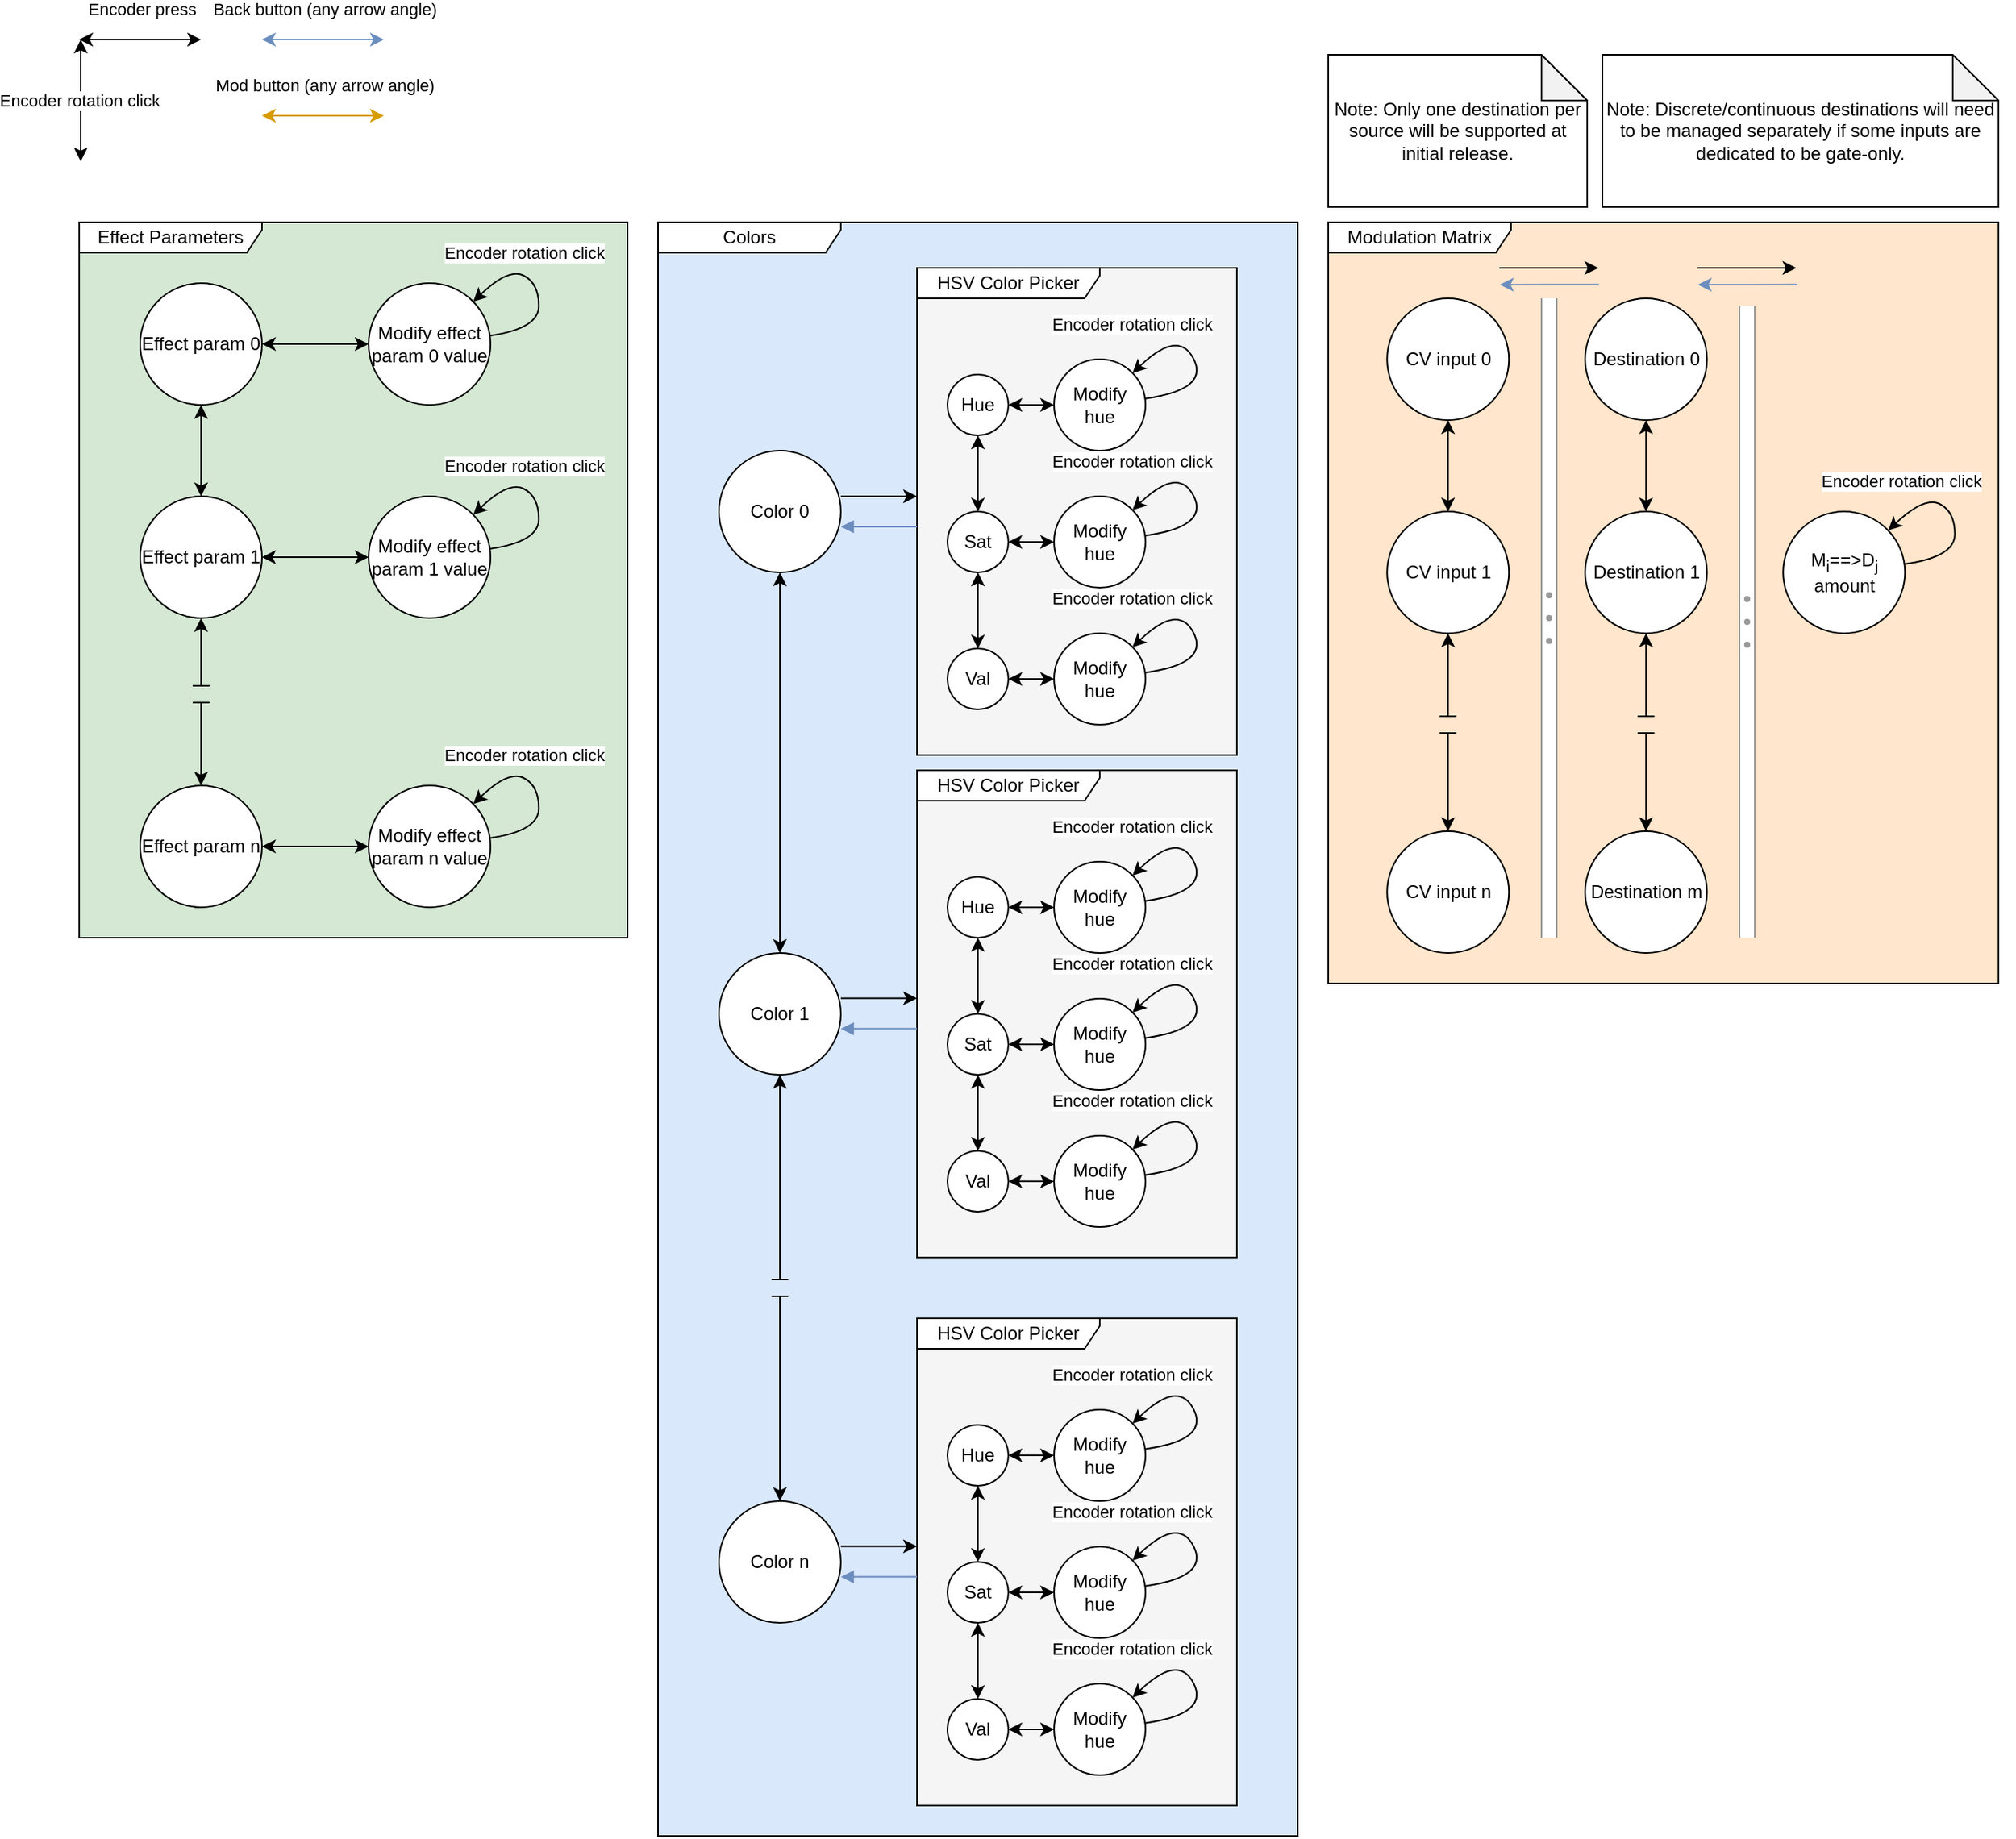 <mxfile>
    <diagram id="AMTHhipA4SZP9gR7CmpA" name="Page-1">
        <mxGraphModel dx="1852" dy="1199" grid="1" gridSize="10" guides="1" tooltips="1" connect="1" arrows="1" fold="1" page="1" pageScale="1" pageWidth="850" pageHeight="1100" math="0" shadow="0">
            <root>
                <mxCell id="0"/>
                <mxCell id="1" parent="0"/>
                <mxCell id="46" value="" style="group" parent="1" vertex="1" connectable="0">
                    <mxGeometry x="80" y="160" width="360" height="470" as="geometry"/>
                </mxCell>
                <mxCell id="38" value="" style="rounded=0;whiteSpace=wrap;html=1;fillColor=#d5e8d4;strokeColor=#82b366;" parent="46" vertex="1">
                    <mxGeometry width="360" height="470" as="geometry"/>
                </mxCell>
                <mxCell id="37" value="Effect Parameters" style="shape=umlFrame;whiteSpace=wrap;html=1;pointerEvents=0;width=120;height=20;" parent="46" vertex="1">
                    <mxGeometry width="360" height="470" as="geometry"/>
                </mxCell>
                <mxCell id="10" value="" style="endArrow=none;html=1;strokeColor=none;" parent="1" edge="1">
                    <mxGeometry width="50" height="50" relative="1" as="geometry">
                        <mxPoint x="120" y="470" as="sourcePoint"/>
                        <mxPoint x="200" y="470" as="targetPoint"/>
                    </mxGeometry>
                </mxCell>
                <mxCell id="8" value="" style="edgeStyle=none;html=1;startArrow=classic;startFill=1;" parent="1" source="4" target="5" edge="1">
                    <mxGeometry relative="1" as="geometry"/>
                </mxCell>
                <mxCell id="25" value="" style="edgeStyle=none;jumpStyle=line;jumpSize=11;html=1;startArrow=classic;startFill=1;" parent="1" source="4" target="17" edge="1">
                    <mxGeometry relative="1" as="geometry"/>
                </mxCell>
                <mxCell id="4" value="Effect param 0" style="ellipse;whiteSpace=wrap;html=1;aspect=fixed;" parent="1" vertex="1">
                    <mxGeometry x="120" y="200" width="80" height="80" as="geometry"/>
                </mxCell>
                <mxCell id="24" value="" style="edgeStyle=none;jumpStyle=line;jumpSize=11;html=1;startArrow=classic;startFill=1;" parent="1" source="5" target="18" edge="1">
                    <mxGeometry relative="1" as="geometry"/>
                </mxCell>
                <mxCell id="5" value="Effect param 1" style="ellipse;whiteSpace=wrap;html=1;aspect=fixed;" parent="1" vertex="1">
                    <mxGeometry x="120" y="340" width="80" height="80" as="geometry"/>
                </mxCell>
                <mxCell id="23" value="" style="edgeStyle=none;jumpStyle=line;jumpSize=11;html=1;startArrow=classic;startFill=1;" parent="1" source="6" target="19" edge="1">
                    <mxGeometry relative="1" as="geometry"/>
                </mxCell>
                <mxCell id="6" value="Effect param n" style="ellipse;whiteSpace=wrap;html=1;aspect=fixed;" parent="1" vertex="1">
                    <mxGeometry x="120" y="530" width="80" height="80" as="geometry"/>
                </mxCell>
                <mxCell id="9" style="edgeStyle=none;html=1;jumpStyle=line;jumpSize=11;startArrow=classic;startFill=1;" parent="1" source="5" target="6" edge="1">
                    <mxGeometry relative="1" as="geometry"/>
                </mxCell>
                <mxCell id="11" value="" style="endArrow=classic;html=1;jumpStyle=line;jumpSize=11;startArrow=classic;startFill=1;" parent="1" edge="1">
                    <mxGeometry width="50" height="50" relative="1" as="geometry">
                        <mxPoint x="81" y="40" as="sourcePoint"/>
                        <mxPoint x="81" y="120" as="targetPoint"/>
                    </mxGeometry>
                </mxCell>
                <mxCell id="12" value="Encoder rotation click" style="edgeLabel;html=1;align=center;verticalAlign=middle;resizable=0;points=[];" parent="11" vertex="1" connectable="0">
                    <mxGeometry x="0.325" y="-1" relative="1" as="geometry">
                        <mxPoint y="-13" as="offset"/>
                    </mxGeometry>
                </mxCell>
                <mxCell id="13" value="" style="endArrow=classic;startArrow=classic;html=1;jumpStyle=line;jumpSize=11;" parent="1" edge="1">
                    <mxGeometry width="50" height="50" relative="1" as="geometry">
                        <mxPoint x="80" y="40" as="sourcePoint"/>
                        <mxPoint x="160" y="40" as="targetPoint"/>
                    </mxGeometry>
                </mxCell>
                <mxCell id="14" value="Encoder press" style="edgeLabel;html=1;align=center;verticalAlign=middle;resizable=0;points=[];" parent="13" vertex="1" connectable="0">
                    <mxGeometry x="-0.343" y="2" relative="1" as="geometry">
                        <mxPoint x="14" y="-18" as="offset"/>
                    </mxGeometry>
                </mxCell>
                <mxCell id="17" value="Modify effect param 0 value" style="ellipse;whiteSpace=wrap;html=1;aspect=fixed;" parent="1" vertex="1">
                    <mxGeometry x="270" y="200" width="80" height="80" as="geometry"/>
                </mxCell>
                <mxCell id="18" value="Modify effect param 1 value" style="ellipse;whiteSpace=wrap;html=1;aspect=fixed;" parent="1" vertex="1">
                    <mxGeometry x="270" y="340" width="80" height="80" as="geometry"/>
                </mxCell>
                <mxCell id="19" value="Modify effect param n value" style="ellipse;whiteSpace=wrap;html=1;aspect=fixed;" parent="1" vertex="1">
                    <mxGeometry x="270" y="530" width="80" height="80" as="geometry"/>
                </mxCell>
                <mxCell id="31" value="" style="curved=1;endArrow=classic;html=1;jumpStyle=line;jumpSize=11;" parent="1" source="17" target="17" edge="1">
                    <mxGeometry width="50" height="50" relative="1" as="geometry">
                        <mxPoint x="351.72" y="240" as="sourcePoint"/>
                        <mxPoint x="340.004" y="211.716" as="targetPoint"/>
                        <Array as="points">
                            <mxPoint x="381.72" y="230"/>
                            <mxPoint x="381.72" y="200"/>
                            <mxPoint x="361.72" y="190"/>
                        </Array>
                    </mxGeometry>
                </mxCell>
                <mxCell id="32" value="Encoder rotation click" style="edgeLabel;html=1;align=center;verticalAlign=middle;resizable=0;points=[];" parent="31" vertex="1" connectable="0">
                    <mxGeometry x="-0.354" y="2" relative="1" as="geometry">
                        <mxPoint x="-8" y="-45" as="offset"/>
                    </mxGeometry>
                </mxCell>
                <mxCell id="33" value="" style="curved=1;endArrow=classic;html=1;jumpStyle=line;jumpSize=11;" parent="1" source="18" target="18" edge="1">
                    <mxGeometry width="50" height="50" relative="1" as="geometry">
                        <mxPoint x="351.72" y="380" as="sourcePoint"/>
                        <mxPoint x="340.004" y="351.716" as="targetPoint"/>
                        <Array as="points">
                            <mxPoint x="381.72" y="370"/>
                            <mxPoint x="381.72" y="340"/>
                            <mxPoint x="361.72" y="330"/>
                        </Array>
                    </mxGeometry>
                </mxCell>
                <mxCell id="34" value="Encoder rotation click" style="edgeLabel;html=1;align=center;verticalAlign=middle;resizable=0;points=[];" parent="33" vertex="1" connectable="0">
                    <mxGeometry x="-0.354" y="2" relative="1" as="geometry">
                        <mxPoint x="-8" y="-45" as="offset"/>
                    </mxGeometry>
                </mxCell>
                <mxCell id="35" value="" style="curved=1;endArrow=classic;html=1;jumpStyle=line;jumpSize=11;" parent="1" source="19" target="19" edge="1">
                    <mxGeometry width="50" height="50" relative="1" as="geometry">
                        <mxPoint x="351.72" y="570" as="sourcePoint"/>
                        <mxPoint x="340.004" y="541.716" as="targetPoint"/>
                        <Array as="points">
                            <mxPoint x="381.72" y="560"/>
                            <mxPoint x="381.72" y="530"/>
                            <mxPoint x="361.72" y="520"/>
                        </Array>
                    </mxGeometry>
                </mxCell>
                <mxCell id="36" value="Encoder rotation click" style="edgeLabel;html=1;align=center;verticalAlign=middle;resizable=0;points=[];" parent="35" vertex="1" connectable="0">
                    <mxGeometry x="-0.354" y="2" relative="1" as="geometry">
                        <mxPoint x="-8" y="-45" as="offset"/>
                    </mxGeometry>
                </mxCell>
                <mxCell id="50" value="" style="group" parent="1" vertex="1" connectable="0">
                    <mxGeometry x="460" y="160" width="500" height="1060" as="geometry"/>
                </mxCell>
                <mxCell id="51" value="" style="rounded=0;whiteSpace=wrap;html=1;fillColor=#dae8fc;strokeColor=#6c8ebf;" parent="50" vertex="1">
                    <mxGeometry width="420" height="1060" as="geometry"/>
                </mxCell>
                <mxCell id="52" value="Colors" style="shape=umlFrame;whiteSpace=wrap;html=1;pointerEvents=0;width=120;height=20;" parent="50" vertex="1">
                    <mxGeometry width="420" height="1060" as="geometry"/>
                </mxCell>
                <mxCell id="60" value="Color n" style="ellipse;whiteSpace=wrap;html=1;aspect=fixed;" parent="50" vertex="1">
                    <mxGeometry x="40" y="840" width="80" height="80" as="geometry"/>
                </mxCell>
                <mxCell id="53" value="" style="endArrow=none;html=1;strokeColor=none;" parent="50" edge="1">
                    <mxGeometry width="50" height="50" relative="1" as="geometry">
                        <mxPoint x="40" y="700" as="sourcePoint"/>
                        <mxPoint x="120" y="700" as="targetPoint"/>
                    </mxGeometry>
                </mxCell>
                <mxCell id="61" style="edgeStyle=none;html=1;jumpStyle=line;jumpSize=11;startArrow=classic;startFill=1;" parent="50" source="58" target="60" edge="1">
                    <mxGeometry relative="1" as="geometry"/>
                </mxCell>
                <mxCell id="58" value="Color 1" style="ellipse;whiteSpace=wrap;html=1;aspect=fixed;" parent="50" vertex="1">
                    <mxGeometry x="40" y="480" width="80" height="80" as="geometry"/>
                </mxCell>
                <mxCell id="54" value="" style="edgeStyle=none;html=1;startArrow=classic;startFill=1;" parent="50" source="56" target="58" edge="1">
                    <mxGeometry relative="1" as="geometry"/>
                </mxCell>
                <mxCell id="56" value="Color 0" style="ellipse;whiteSpace=wrap;html=1;aspect=fixed;" parent="50" vertex="1">
                    <mxGeometry x="40" y="150" width="80" height="80" as="geometry"/>
                </mxCell>
                <mxCell id="117" value="" style="group" parent="50" vertex="1" connectable="0">
                    <mxGeometry x="170" y="70" width="210" height="300" as="geometry"/>
                </mxCell>
                <mxCell id="104" value="" style="rounded=0;whiteSpace=wrap;html=1;fillColor=#f5f5f5;strokeColor=#666666;fontColor=#333333;container=0;" parent="117" vertex="1">
                    <mxGeometry y="-40" width="210" height="320" as="geometry"/>
                </mxCell>
                <mxCell id="105" value="HSV Color Picker" style="shape=umlFrame;whiteSpace=wrap;html=1;pointerEvents=0;width=120;height=20;container=0;" parent="117" vertex="1">
                    <mxGeometry y="-40" width="210" height="320" as="geometry"/>
                </mxCell>
                <mxCell id="115" value="" style="edgeStyle=none;html=1;startArrow=classic;startFill=1;" parent="117" edge="1">
                    <mxGeometry relative="1" as="geometry">
                        <mxPoint x="46.667" y="96.0" as="targetPoint"/>
                    </mxGeometry>
                </mxCell>
                <mxCell id="121" value="Modify hue" style="ellipse;whiteSpace=wrap;html=1;aspect=fixed;" vertex="1" parent="117">
                    <mxGeometry x="90" y="20" width="60" height="60" as="geometry"/>
                </mxCell>
                <mxCell id="122" value="" style="curved=1;endArrow=classic;html=1;jumpStyle=line;jumpSize=11;" edge="1" parent="117" source="121" target="121">
                    <mxGeometry width="50" height="50" relative="1" as="geometry">
                        <mxPoint x="161.72" y="50" as="sourcePoint"/>
                        <mxPoint x="150.004" y="21.716" as="targetPoint"/>
                        <Array as="points">
                            <mxPoint x="191.72" y="40"/>
                            <mxPoint x="171.72"/>
                        </Array>
                    </mxGeometry>
                </mxCell>
                <mxCell id="123" value="Encoder rotation click" style="edgeLabel;html=1;align=center;verticalAlign=middle;resizable=0;points=[];" vertex="1" connectable="0" parent="122">
                    <mxGeometry x="-0.354" y="2" relative="1" as="geometry">
                        <mxPoint x="-50" y="-41" as="offset"/>
                    </mxGeometry>
                </mxCell>
                <mxCell id="125" value="Modify hue" style="ellipse;whiteSpace=wrap;html=1;aspect=fixed;" vertex="1" parent="117">
                    <mxGeometry x="90" y="110" width="60" height="60" as="geometry"/>
                </mxCell>
                <mxCell id="126" value="" style="curved=1;endArrow=classic;html=1;jumpStyle=line;jumpSize=11;" edge="1" parent="117" source="125" target="125">
                    <mxGeometry width="50" height="50" relative="1" as="geometry">
                        <mxPoint x="161.72" y="140" as="sourcePoint"/>
                        <mxPoint x="150.004" y="111.716" as="targetPoint"/>
                        <Array as="points">
                            <mxPoint x="191.72" y="130"/>
                            <mxPoint x="171.72" y="90"/>
                        </Array>
                    </mxGeometry>
                </mxCell>
                <mxCell id="127" value="Encoder rotation click" style="edgeLabel;html=1;align=center;verticalAlign=middle;resizable=0;points=[];" vertex="1" connectable="0" parent="126">
                    <mxGeometry x="-0.354" y="2" relative="1" as="geometry">
                        <mxPoint x="-50" y="-41" as="offset"/>
                    </mxGeometry>
                </mxCell>
                <mxCell id="128" value="Modify hue" style="ellipse;whiteSpace=wrap;html=1;aspect=fixed;" vertex="1" parent="117">
                    <mxGeometry x="90" y="200" width="60" height="60" as="geometry"/>
                </mxCell>
                <mxCell id="129" value="" style="curved=1;endArrow=classic;html=1;jumpStyle=line;jumpSize=11;" edge="1" parent="117" source="128" target="128">
                    <mxGeometry width="50" height="50" relative="1" as="geometry">
                        <mxPoint x="161.72" y="230" as="sourcePoint"/>
                        <mxPoint x="150.004" y="201.716" as="targetPoint"/>
                        <Array as="points">
                            <mxPoint x="191.72" y="220"/>
                            <mxPoint x="171.72" y="180"/>
                        </Array>
                    </mxGeometry>
                </mxCell>
                <mxCell id="130" value="Encoder rotation click" style="edgeLabel;html=1;align=center;verticalAlign=middle;resizable=0;points=[];" vertex="1" connectable="0" parent="129">
                    <mxGeometry x="-0.354" y="2" relative="1" as="geometry">
                        <mxPoint x="-50" y="-41" as="offset"/>
                    </mxGeometry>
                </mxCell>
                <mxCell id="72" value="Val" style="ellipse;whiteSpace=wrap;html=1;aspect=fixed;" parent="117" vertex="1">
                    <mxGeometry x="20" y="210.003" width="40" height="40" as="geometry"/>
                </mxCell>
                <mxCell id="132" style="edgeStyle=none;html=1;startArrow=classic;startFill=1;" edge="1" parent="117" source="72" target="128">
                    <mxGeometry relative="1" as="geometry"/>
                </mxCell>
                <mxCell id="71" value="Sat" style="ellipse;whiteSpace=wrap;html=1;aspect=fixed;" parent="117" vertex="1">
                    <mxGeometry x="20" y="120.003" width="40" height="40" as="geometry"/>
                </mxCell>
                <mxCell id="99" style="edgeStyle=none;shape=connector;rounded=1;html=1;strokeColor=default;align=center;verticalAlign=middle;fontFamily=Helvetica;fontSize=11;fontColor=default;labelBackgroundColor=default;startArrow=classic;startFill=1;endArrow=classic;" parent="117" source="71" target="72" edge="1">
                    <mxGeometry relative="1" as="geometry"/>
                </mxCell>
                <mxCell id="131" style="edgeStyle=none;html=1;startArrow=classic;startFill=1;" edge="1" parent="117" source="71" target="125">
                    <mxGeometry relative="1" as="geometry"/>
                </mxCell>
                <mxCell id="98" style="edgeStyle=none;shape=connector;rounded=1;html=1;strokeColor=default;align=center;verticalAlign=middle;fontFamily=Helvetica;fontSize=11;fontColor=default;labelBackgroundColor=default;startArrow=classic;startFill=1;endArrow=classic;" parent="50" source="71" target="62" edge="1">
                    <mxGeometry relative="1" as="geometry"/>
                </mxCell>
                <mxCell id="124" value="" style="edgeStyle=none;html=1;startArrow=classic;startFill=1;" edge="1" parent="50" source="62" target="121">
                    <mxGeometry relative="1" as="geometry"/>
                </mxCell>
                <mxCell id="62" value="Hue" style="ellipse;whiteSpace=wrap;html=1;aspect=fixed;" parent="50" vertex="1">
                    <mxGeometry x="190" y="100.002" width="40" height="40" as="geometry"/>
                </mxCell>
                <mxCell id="120" style="edgeStyle=none;html=1;entryX=0;entryY=0.5;entryDx=0;entryDy=0;startArrow=block;startFill=1;fillColor=#dae8fc;strokeColor=#6c8ebf;endArrow=none;endFill=0;" edge="1" parent="50">
                    <mxGeometry relative="1" as="geometry">
                        <mxPoint x="120" y="200" as="sourcePoint"/>
                        <mxPoint x="170" y="200" as="targetPoint"/>
                    </mxGeometry>
                </mxCell>
                <mxCell id="134" value="" style="group" vertex="1" connectable="0" parent="50">
                    <mxGeometry x="170" y="400" width="210" height="300" as="geometry"/>
                </mxCell>
                <mxCell id="135" value="" style="rounded=0;whiteSpace=wrap;html=1;fillColor=#f5f5f5;strokeColor=#666666;fontColor=#333333;container=0;" vertex="1" parent="134">
                    <mxGeometry y="-40" width="210" height="320" as="geometry"/>
                </mxCell>
                <mxCell id="136" value="HSV Color Picker" style="shape=umlFrame;whiteSpace=wrap;html=1;pointerEvents=0;width=120;height=20;container=0;" vertex="1" parent="134">
                    <mxGeometry y="-40" width="210" height="320" as="geometry"/>
                </mxCell>
                <mxCell id="137" value="" style="edgeStyle=none;html=1;startArrow=classic;startFill=1;" edge="1" parent="134">
                    <mxGeometry relative="1" as="geometry">
                        <mxPoint x="46.667" y="96.0" as="targetPoint"/>
                    </mxGeometry>
                </mxCell>
                <mxCell id="138" value="Modify hue" style="ellipse;whiteSpace=wrap;html=1;aspect=fixed;" vertex="1" parent="134">
                    <mxGeometry x="90" y="20" width="60" height="60" as="geometry"/>
                </mxCell>
                <mxCell id="139" value="" style="curved=1;endArrow=classic;html=1;jumpStyle=line;jumpSize=11;" edge="1" parent="134" source="138" target="138">
                    <mxGeometry width="50" height="50" relative="1" as="geometry">
                        <mxPoint x="161.72" y="50" as="sourcePoint"/>
                        <mxPoint x="150.004" y="21.716" as="targetPoint"/>
                        <Array as="points">
                            <mxPoint x="191.72" y="40"/>
                            <mxPoint x="171.72"/>
                        </Array>
                    </mxGeometry>
                </mxCell>
                <mxCell id="140" value="Encoder rotation click" style="edgeLabel;html=1;align=center;verticalAlign=middle;resizable=0;points=[];" vertex="1" connectable="0" parent="139">
                    <mxGeometry x="-0.354" y="2" relative="1" as="geometry">
                        <mxPoint x="-50" y="-41" as="offset"/>
                    </mxGeometry>
                </mxCell>
                <mxCell id="141" value="Modify hue" style="ellipse;whiteSpace=wrap;html=1;aspect=fixed;" vertex="1" parent="134">
                    <mxGeometry x="90" y="110" width="60" height="60" as="geometry"/>
                </mxCell>
                <mxCell id="142" value="" style="curved=1;endArrow=classic;html=1;jumpStyle=line;jumpSize=11;" edge="1" parent="134" source="141" target="141">
                    <mxGeometry width="50" height="50" relative="1" as="geometry">
                        <mxPoint x="161.72" y="140" as="sourcePoint"/>
                        <mxPoint x="150.004" y="111.716" as="targetPoint"/>
                        <Array as="points">
                            <mxPoint x="191.72" y="130"/>
                            <mxPoint x="171.72" y="90"/>
                        </Array>
                    </mxGeometry>
                </mxCell>
                <mxCell id="143" value="Encoder rotation click" style="edgeLabel;html=1;align=center;verticalAlign=middle;resizable=0;points=[];" vertex="1" connectable="0" parent="142">
                    <mxGeometry x="-0.354" y="2" relative="1" as="geometry">
                        <mxPoint x="-50" y="-41" as="offset"/>
                    </mxGeometry>
                </mxCell>
                <mxCell id="144" value="Modify hue" style="ellipse;whiteSpace=wrap;html=1;aspect=fixed;" vertex="1" parent="134">
                    <mxGeometry x="90" y="200" width="60" height="60" as="geometry"/>
                </mxCell>
                <mxCell id="145" value="" style="curved=1;endArrow=classic;html=1;jumpStyle=line;jumpSize=11;" edge="1" parent="134" source="144" target="144">
                    <mxGeometry width="50" height="50" relative="1" as="geometry">
                        <mxPoint x="161.72" y="230" as="sourcePoint"/>
                        <mxPoint x="150.004" y="201.716" as="targetPoint"/>
                        <Array as="points">
                            <mxPoint x="191.72" y="220"/>
                            <mxPoint x="171.72" y="180"/>
                        </Array>
                    </mxGeometry>
                </mxCell>
                <mxCell id="146" value="Encoder rotation click" style="edgeLabel;html=1;align=center;verticalAlign=middle;resizable=0;points=[];" vertex="1" connectable="0" parent="145">
                    <mxGeometry x="-0.354" y="2" relative="1" as="geometry">
                        <mxPoint x="-50" y="-41" as="offset"/>
                    </mxGeometry>
                </mxCell>
                <mxCell id="147" value="Val" style="ellipse;whiteSpace=wrap;html=1;aspect=fixed;" vertex="1" parent="134">
                    <mxGeometry x="20" y="210.003" width="40" height="40" as="geometry"/>
                </mxCell>
                <mxCell id="148" style="edgeStyle=none;html=1;startArrow=classic;startFill=1;" edge="1" parent="134" source="147" target="144">
                    <mxGeometry relative="1" as="geometry"/>
                </mxCell>
                <mxCell id="149" value="Sat" style="ellipse;whiteSpace=wrap;html=1;aspect=fixed;" vertex="1" parent="134">
                    <mxGeometry x="20" y="120.003" width="40" height="40" as="geometry"/>
                </mxCell>
                <mxCell id="150" style="edgeStyle=none;shape=connector;rounded=1;html=1;strokeColor=default;align=center;verticalAlign=middle;fontFamily=Helvetica;fontSize=11;fontColor=default;labelBackgroundColor=default;startArrow=classic;startFill=1;endArrow=classic;" edge="1" parent="134" source="149" target="147">
                    <mxGeometry relative="1" as="geometry"/>
                </mxCell>
                <mxCell id="151" style="edgeStyle=none;html=1;startArrow=classic;startFill=1;" edge="1" parent="134" source="149" target="141">
                    <mxGeometry relative="1" as="geometry"/>
                </mxCell>
                <mxCell id="152" style="edgeStyle=none;shape=connector;rounded=1;html=1;strokeColor=default;align=center;verticalAlign=middle;fontFamily=Helvetica;fontSize=11;fontColor=default;labelBackgroundColor=default;startArrow=classic;startFill=1;endArrow=classic;" edge="1" parent="50" source="149" target="154">
                    <mxGeometry relative="1" as="geometry"/>
                </mxCell>
                <mxCell id="153" value="" style="edgeStyle=none;html=1;startArrow=classic;startFill=1;" edge="1" parent="50" source="154" target="138">
                    <mxGeometry relative="1" as="geometry"/>
                </mxCell>
                <mxCell id="154" value="Hue" style="ellipse;whiteSpace=wrap;html=1;aspect=fixed;" vertex="1" parent="50">
                    <mxGeometry x="190" y="430.002" width="40" height="40" as="geometry"/>
                </mxCell>
                <mxCell id="156" value="" style="group" vertex="1" connectable="0" parent="50">
                    <mxGeometry x="170" y="760" width="210" height="300" as="geometry"/>
                </mxCell>
                <mxCell id="157" value="" style="rounded=0;whiteSpace=wrap;html=1;fillColor=#f5f5f5;strokeColor=#666666;fontColor=#333333;container=0;" vertex="1" parent="156">
                    <mxGeometry y="-40" width="210" height="320" as="geometry"/>
                </mxCell>
                <mxCell id="158" value="HSV Color Picker" style="shape=umlFrame;whiteSpace=wrap;html=1;pointerEvents=0;width=120;height=20;container=0;" vertex="1" parent="156">
                    <mxGeometry y="-40" width="210" height="320" as="geometry"/>
                </mxCell>
                <mxCell id="159" value="" style="edgeStyle=none;html=1;startArrow=classic;startFill=1;" edge="1" parent="156">
                    <mxGeometry relative="1" as="geometry">
                        <mxPoint x="46.667" y="96.0" as="targetPoint"/>
                    </mxGeometry>
                </mxCell>
                <mxCell id="160" value="Modify hue" style="ellipse;whiteSpace=wrap;html=1;aspect=fixed;" vertex="1" parent="156">
                    <mxGeometry x="90" y="20" width="60" height="60" as="geometry"/>
                </mxCell>
                <mxCell id="161" value="" style="curved=1;endArrow=classic;html=1;jumpStyle=line;jumpSize=11;" edge="1" parent="156" source="160" target="160">
                    <mxGeometry width="50" height="50" relative="1" as="geometry">
                        <mxPoint x="161.72" y="50" as="sourcePoint"/>
                        <mxPoint x="150.004" y="21.716" as="targetPoint"/>
                        <Array as="points">
                            <mxPoint x="191.72" y="40"/>
                            <mxPoint x="171.72"/>
                        </Array>
                    </mxGeometry>
                </mxCell>
                <mxCell id="162" value="Encoder rotation click" style="edgeLabel;html=1;align=center;verticalAlign=middle;resizable=0;points=[];" vertex="1" connectable="0" parent="161">
                    <mxGeometry x="-0.354" y="2" relative="1" as="geometry">
                        <mxPoint x="-50" y="-41" as="offset"/>
                    </mxGeometry>
                </mxCell>
                <mxCell id="163" value="Modify hue" style="ellipse;whiteSpace=wrap;html=1;aspect=fixed;" vertex="1" parent="156">
                    <mxGeometry x="90" y="110" width="60" height="60" as="geometry"/>
                </mxCell>
                <mxCell id="164" value="" style="curved=1;endArrow=classic;html=1;jumpStyle=line;jumpSize=11;" edge="1" parent="156" source="163" target="163">
                    <mxGeometry width="50" height="50" relative="1" as="geometry">
                        <mxPoint x="161.72" y="140" as="sourcePoint"/>
                        <mxPoint x="150.004" y="111.716" as="targetPoint"/>
                        <Array as="points">
                            <mxPoint x="191.72" y="130"/>
                            <mxPoint x="171.72" y="90"/>
                        </Array>
                    </mxGeometry>
                </mxCell>
                <mxCell id="165" value="Encoder rotation click" style="edgeLabel;html=1;align=center;verticalAlign=middle;resizable=0;points=[];" vertex="1" connectable="0" parent="164">
                    <mxGeometry x="-0.354" y="2" relative="1" as="geometry">
                        <mxPoint x="-50" y="-41" as="offset"/>
                    </mxGeometry>
                </mxCell>
                <mxCell id="166" value="Modify hue" style="ellipse;whiteSpace=wrap;html=1;aspect=fixed;" vertex="1" parent="156">
                    <mxGeometry x="90" y="200" width="60" height="60" as="geometry"/>
                </mxCell>
                <mxCell id="167" value="" style="curved=1;endArrow=classic;html=1;jumpStyle=line;jumpSize=11;" edge="1" parent="156" source="166" target="166">
                    <mxGeometry width="50" height="50" relative="1" as="geometry">
                        <mxPoint x="161.72" y="230" as="sourcePoint"/>
                        <mxPoint x="150.004" y="201.716" as="targetPoint"/>
                        <Array as="points">
                            <mxPoint x="191.72" y="220"/>
                            <mxPoint x="171.72" y="180"/>
                        </Array>
                    </mxGeometry>
                </mxCell>
                <mxCell id="168" value="Encoder rotation click" style="edgeLabel;html=1;align=center;verticalAlign=middle;resizable=0;points=[];" vertex="1" connectable="0" parent="167">
                    <mxGeometry x="-0.354" y="2" relative="1" as="geometry">
                        <mxPoint x="-50" y="-41" as="offset"/>
                    </mxGeometry>
                </mxCell>
                <mxCell id="169" value="Val" style="ellipse;whiteSpace=wrap;html=1;aspect=fixed;" vertex="1" parent="156">
                    <mxGeometry x="20" y="210.003" width="40" height="40" as="geometry"/>
                </mxCell>
                <mxCell id="170" style="edgeStyle=none;html=1;startArrow=classic;startFill=1;" edge="1" parent="156" source="169" target="166">
                    <mxGeometry relative="1" as="geometry"/>
                </mxCell>
                <mxCell id="171" value="Sat" style="ellipse;whiteSpace=wrap;html=1;aspect=fixed;" vertex="1" parent="156">
                    <mxGeometry x="20" y="120.003" width="40" height="40" as="geometry"/>
                </mxCell>
                <mxCell id="172" style="edgeStyle=none;shape=connector;rounded=1;html=1;strokeColor=default;align=center;verticalAlign=middle;fontFamily=Helvetica;fontSize=11;fontColor=default;labelBackgroundColor=default;startArrow=classic;startFill=1;endArrow=classic;" edge="1" parent="156" source="171" target="169">
                    <mxGeometry relative="1" as="geometry"/>
                </mxCell>
                <mxCell id="173" style="edgeStyle=none;html=1;startArrow=classic;startFill=1;" edge="1" parent="156" source="171" target="163">
                    <mxGeometry relative="1" as="geometry"/>
                </mxCell>
                <mxCell id="174" style="edgeStyle=none;shape=connector;rounded=1;html=1;strokeColor=default;align=center;verticalAlign=middle;fontFamily=Helvetica;fontSize=11;fontColor=default;labelBackgroundColor=default;startArrow=classic;startFill=1;endArrow=classic;" edge="1" parent="50" source="171" target="176">
                    <mxGeometry relative="1" as="geometry"/>
                </mxCell>
                <mxCell id="175" value="" style="edgeStyle=none;html=1;startArrow=classic;startFill=1;" edge="1" parent="50" source="176" target="160">
                    <mxGeometry relative="1" as="geometry"/>
                </mxCell>
                <mxCell id="176" value="Hue" style="ellipse;whiteSpace=wrap;html=1;aspect=fixed;" vertex="1" parent="50">
                    <mxGeometry x="190" y="790.002" width="40" height="40" as="geometry"/>
                </mxCell>
                <mxCell id="178" style="edgeStyle=none;html=1;entryX=0;entryY=0.5;entryDx=0;entryDy=0;startArrow=none;startFill=0;fillColor=#dae8fc;strokeColor=#000000;endArrow=classic;endFill=1;" edge="1" parent="50">
                    <mxGeometry relative="1" as="geometry">
                        <mxPoint x="120" y="180" as="sourcePoint"/>
                        <mxPoint x="170" y="180" as="targetPoint"/>
                    </mxGeometry>
                </mxCell>
                <mxCell id="179" style="edgeStyle=none;html=1;entryX=0;entryY=0.5;entryDx=0;entryDy=0;startArrow=block;startFill=1;fillColor=#dae8fc;strokeColor=#6c8ebf;endArrow=none;endFill=0;" edge="1" parent="50">
                    <mxGeometry relative="1" as="geometry">
                        <mxPoint x="120" y="529.79" as="sourcePoint"/>
                        <mxPoint x="170" y="529.79" as="targetPoint"/>
                    </mxGeometry>
                </mxCell>
                <mxCell id="180" style="edgeStyle=none;html=1;entryX=0;entryY=0.5;entryDx=0;entryDy=0;startArrow=none;startFill=0;fillColor=#dae8fc;strokeColor=#000000;endArrow=classic;endFill=1;" edge="1" parent="50">
                    <mxGeometry relative="1" as="geometry">
                        <mxPoint x="120" y="509.79" as="sourcePoint"/>
                        <mxPoint x="170" y="509.79" as="targetPoint"/>
                    </mxGeometry>
                </mxCell>
                <mxCell id="181" style="edgeStyle=none;html=1;entryX=0;entryY=0.5;entryDx=0;entryDy=0;startArrow=block;startFill=1;fillColor=#dae8fc;strokeColor=#6c8ebf;endArrow=none;endFill=0;" edge="1" parent="50">
                    <mxGeometry relative="1" as="geometry">
                        <mxPoint x="120" y="889.79" as="sourcePoint"/>
                        <mxPoint x="170" y="889.79" as="targetPoint"/>
                    </mxGeometry>
                </mxCell>
                <mxCell id="182" style="edgeStyle=none;html=1;entryX=0;entryY=0.5;entryDx=0;entryDy=0;startArrow=none;startFill=0;fillColor=#dae8fc;strokeColor=#000000;endArrow=classic;endFill=1;" edge="1" parent="50">
                    <mxGeometry relative="1" as="geometry">
                        <mxPoint x="120" y="869.79" as="sourcePoint"/>
                        <mxPoint x="170" y="869.79" as="targetPoint"/>
                    </mxGeometry>
                </mxCell>
                <mxCell id="100" value="" style="endArrow=classic;startArrow=classic;html=1;jumpStyle=line;jumpSize=11;fillColor=#dae8fc;strokeColor=#6c8ebf;" parent="1" edge="1">
                    <mxGeometry width="50" height="50" relative="1" as="geometry">
                        <mxPoint x="200" y="40" as="sourcePoint"/>
                        <mxPoint x="280" y="40" as="targetPoint"/>
                    </mxGeometry>
                </mxCell>
                <mxCell id="101" value="Back button (any arrow angle)" style="edgeLabel;html=1;align=center;verticalAlign=middle;resizable=0;points=[];" parent="100" vertex="1" connectable="0">
                    <mxGeometry x="-0.343" y="2" relative="1" as="geometry">
                        <mxPoint x="14" y="-18" as="offset"/>
                    </mxGeometry>
                </mxCell>
                <mxCell id="264" value="" style="group" vertex="1" connectable="0" parent="1">
                    <mxGeometry x="900" y="160" width="450" height="1060" as="geometry"/>
                </mxCell>
                <mxCell id="263" value="" style="rounded=0;whiteSpace=wrap;html=1;fillColor=#ffe6cc;strokeColor=#d79b00;" vertex="1" parent="264">
                    <mxGeometry width="440" height="500" as="geometry"/>
                </mxCell>
                <mxCell id="262" value="Modulation Matrix" style="shape=umlFrame;whiteSpace=wrap;html=1;pointerEvents=0;width=120;height=20;" vertex="1" parent="264">
                    <mxGeometry width="440" height="500" as="geometry"/>
                </mxCell>
                <mxCell id="301" value="" style="edgeStyle=none;html=1;startArrow=classic;startFill=1;" edge="1" parent="264" source="267" target="299">
                    <mxGeometry relative="1" as="geometry"/>
                </mxCell>
                <mxCell id="267" value="CV input 0" style="ellipse;whiteSpace=wrap;html=1;aspect=fixed;" vertex="1" parent="264">
                    <mxGeometry x="38.64" y="50" width="80" height="80" as="geometry"/>
                </mxCell>
                <mxCell id="271" value="Destination 0" style="ellipse;whiteSpace=wrap;html=1;aspect=fixed;" vertex="1" parent="264">
                    <mxGeometry x="168.64" y="50" width="80" height="80" as="geometry"/>
                </mxCell>
                <mxCell id="277" value="&lt;span style=&quot;color: rgb(0, 0, 0);&quot;&gt;M&lt;sub&gt;i&lt;/sub&gt;==&amp;gt;D&lt;sub&gt;j&lt;/sub&gt; amount&lt;/span&gt;" style="ellipse;whiteSpace=wrap;html=1;aspect=fixed;" vertex="1" parent="264">
                    <mxGeometry x="298.64" y="190" width="80" height="80" as="geometry"/>
                </mxCell>
                <mxCell id="280" value="" style="curved=1;endArrow=classic;html=1;jumpStyle=line;jumpSize=11;" edge="1" parent="264" source="277" target="277">
                    <mxGeometry width="50" height="50" relative="1" as="geometry">
                        <mxPoint x="379.64" y="224" as="sourcePoint"/>
                        <mxPoint x="368.64" y="202" as="targetPoint"/>
                        <Array as="points">
                            <mxPoint x="411.36" y="220"/>
                            <mxPoint x="411.36" y="190"/>
                            <mxPoint x="391.36" y="180"/>
                        </Array>
                    </mxGeometry>
                </mxCell>
                <mxCell id="281" value="Encoder rotation click" style="edgeLabel;html=1;align=center;verticalAlign=middle;resizable=0;points=[];" vertex="1" connectable="0" parent="280">
                    <mxGeometry x="-0.354" y="2" relative="1" as="geometry">
                        <mxPoint x="-34" y="-45" as="offset"/>
                    </mxGeometry>
                </mxCell>
                <mxCell id="305" value="" style="edgeStyle=none;html=1;startArrow=classic;startFill=1;" edge="1" parent="264" source="284" target="271">
                    <mxGeometry relative="1" as="geometry"/>
                </mxCell>
                <mxCell id="307" value="" style="endArrow=none;html=1;strokeColor=none;" edge="1" parent="264">
                    <mxGeometry width="50" height="50" relative="1" as="geometry">
                        <mxPoint x="168.64" y="330" as="sourcePoint"/>
                        <mxPoint x="248.64" y="330" as="targetPoint"/>
                    </mxGeometry>
                </mxCell>
                <mxCell id="284" value="Destination 1" style="ellipse;whiteSpace=wrap;html=1;aspect=fixed;" vertex="1" parent="264">
                    <mxGeometry x="168.64" y="190" width="80" height="80" as="geometry"/>
                </mxCell>
                <mxCell id="306" style="edgeStyle=none;html=1;startArrow=classic;startFill=1;jumpStyle=line;jumpSize=11;" edge="1" parent="264" source="286" target="284">
                    <mxGeometry relative="1" as="geometry"/>
                </mxCell>
                <mxCell id="286" value="Destination m" style="ellipse;whiteSpace=wrap;html=1;aspect=fixed;" vertex="1" parent="264">
                    <mxGeometry x="168.64" y="400" width="80" height="80" as="geometry"/>
                </mxCell>
                <mxCell id="299" value="CV input 1" style="ellipse;whiteSpace=wrap;html=1;aspect=fixed;" vertex="1" parent="264">
                    <mxGeometry x="38.64" y="190" width="80" height="80" as="geometry"/>
                </mxCell>
                <mxCell id="300" value="CV input n" style="ellipse;whiteSpace=wrap;html=1;aspect=fixed;" vertex="1" parent="264">
                    <mxGeometry x="38.64" y="400" width="80" height="80" as="geometry"/>
                </mxCell>
                <mxCell id="303" value="" style="verticalLabelPosition=bottom;shadow=0;dashed=0;align=center;html=1;verticalAlign=top;strokeWidth=1;shape=mxgraph.mockup.forms.splitter;strokeColor=#999999;direction=north;" vertex="1" parent="264">
                    <mxGeometry x="140" y="50" width="10" height="420" as="geometry"/>
                </mxCell>
                <mxCell id="304" value="" style="endArrow=none;html=1;strokeColor=none;" edge="1" parent="264">
                    <mxGeometry width="50" height="50" relative="1" as="geometry">
                        <mxPoint x="38.64" y="330" as="sourcePoint"/>
                        <mxPoint x="118.64" y="330" as="targetPoint"/>
                    </mxGeometry>
                </mxCell>
                <mxCell id="302" value="" style="edgeStyle=none;html=1;startArrow=classic;startFill=1;jumpStyle=line;jumpSize=11;" edge="1" parent="264" source="299" target="300">
                    <mxGeometry relative="1" as="geometry"/>
                </mxCell>
                <mxCell id="308" value="" style="verticalLabelPosition=bottom;shadow=0;dashed=0;align=center;html=1;verticalAlign=top;strokeWidth=1;shape=mxgraph.mockup.forms.splitter;strokeColor=#999999;direction=north;" vertex="1" parent="264">
                    <mxGeometry x="270" y="55" width="10" height="415" as="geometry"/>
                </mxCell>
                <mxCell id="309" value="" style="endArrow=classic;startArrow=none;html=1;jumpStyle=line;jumpSize=11;startFill=0;" edge="1" parent="264">
                    <mxGeometry width="50" height="50" relative="1" as="geometry">
                        <mxPoint x="112.32" y="30.0" as="sourcePoint"/>
                        <mxPoint x="177.32" y="30" as="targetPoint"/>
                    </mxGeometry>
                </mxCell>
                <mxCell id="311" value="" style="endArrow=none;startArrow=classic;html=1;jumpStyle=line;jumpSize=11;startFill=1;fillColor=#dae8fc;strokeColor=#6c8ebf;endFill=0;" edge="1" parent="264">
                    <mxGeometry width="50" height="50" relative="1" as="geometry">
                        <mxPoint x="112.68" y="41" as="sourcePoint"/>
                        <mxPoint x="177.68" y="40.87" as="targetPoint"/>
                    </mxGeometry>
                </mxCell>
                <mxCell id="314" value="" style="endArrow=classic;startArrow=none;html=1;jumpStyle=line;jumpSize=11;startFill=0;" edge="1" parent="264">
                    <mxGeometry width="50" height="50" relative="1" as="geometry">
                        <mxPoint x="242.32" y="30" as="sourcePoint"/>
                        <mxPoint x="307.32" y="30" as="targetPoint"/>
                    </mxGeometry>
                </mxCell>
                <mxCell id="315" value="" style="endArrow=none;startArrow=classic;html=1;jumpStyle=line;jumpSize=11;startFill=1;fillColor=#dae8fc;strokeColor=#6c8ebf;endFill=0;" edge="1" parent="264">
                    <mxGeometry width="50" height="50" relative="1" as="geometry">
                        <mxPoint x="242.68" y="41" as="sourcePoint"/>
                        <mxPoint x="307.68" y="40.87" as="targetPoint"/>
                    </mxGeometry>
                </mxCell>
                <mxCell id="265" value="" style="endArrow=classic;startArrow=classic;html=1;jumpStyle=line;jumpSize=11;fillColor=#ffe6cc;strokeColor=#d79b00;" edge="1" parent="1">
                    <mxGeometry width="50" height="50" relative="1" as="geometry">
                        <mxPoint x="200" y="90" as="sourcePoint"/>
                        <mxPoint x="280" y="90" as="targetPoint"/>
                    </mxGeometry>
                </mxCell>
                <mxCell id="266" value="Mod button (any arrow angle)" style="edgeLabel;html=1;align=center;verticalAlign=middle;resizable=0;points=[];" vertex="1" connectable="0" parent="265">
                    <mxGeometry x="-0.343" y="2" relative="1" as="geometry">
                        <mxPoint x="14" y="-18" as="offset"/>
                    </mxGeometry>
                </mxCell>
                <mxCell id="296" value="Note: Only one destination per source will be supported at initial release." style="shape=note;whiteSpace=wrap;html=1;backgroundOutline=1;darkOpacity=0.05;" vertex="1" parent="1">
                    <mxGeometry x="900" y="50" width="170" height="100" as="geometry"/>
                </mxCell>
                <mxCell id="297" value="Note: Discrete/continuous destinations will need to be managed separately if some inputs are dedicated to be gate-only." style="shape=note;whiteSpace=wrap;html=1;backgroundOutline=1;darkOpacity=0.05;" vertex="1" parent="1">
                    <mxGeometry x="1080" y="50" width="260" height="100" as="geometry"/>
                </mxCell>
            </root>
        </mxGraphModel>
    </diagram>
</mxfile>